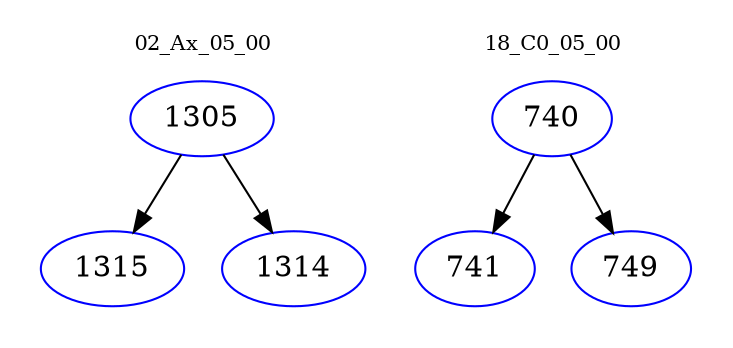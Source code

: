 digraph{
subgraph cluster_0 {
color = white
label = "02_Ax_05_00";
fontsize=10;
T0_1305 [label="1305", color="blue"]
T0_1305 -> T0_1315 [color="black"]
T0_1315 [label="1315", color="blue"]
T0_1305 -> T0_1314 [color="black"]
T0_1314 [label="1314", color="blue"]
}
subgraph cluster_1 {
color = white
label = "18_C0_05_00";
fontsize=10;
T1_740 [label="740", color="blue"]
T1_740 -> T1_741 [color="black"]
T1_741 [label="741", color="blue"]
T1_740 -> T1_749 [color="black"]
T1_749 [label="749", color="blue"]
}
}

